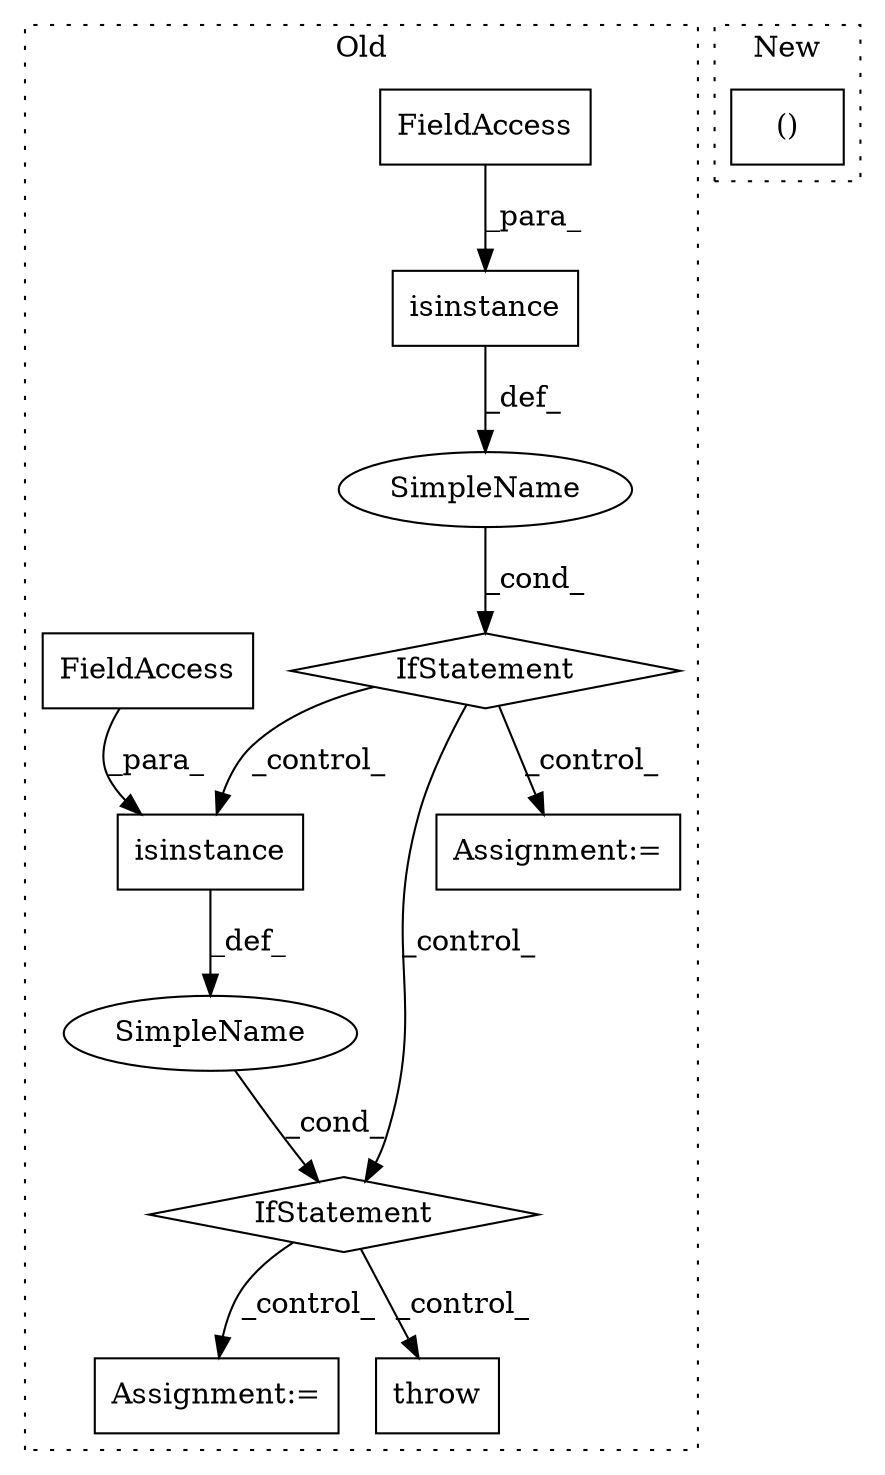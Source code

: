 digraph G {
subgraph cluster0 {
1 [label="isinstance" a="32" s="4518,4544" l="11,1" shape="box"];
3 [label="IfStatement" a="25" s="4514,4570" l="4,2" shape="diamond"];
4 [label="Assignment:=" a="7" s="4794" l="1" shape="box"];
5 [label="SimpleName" a="42" s="" l="" shape="ellipse"];
6 [label="FieldAccess" a="22" s="4531" l="13" shape="box"];
7 [label="Assignment:=" a="7" s="4686" l="1" shape="box"];
8 [label="IfStatement" a="25" s="4648,4671" l="4,2" shape="diamond"];
9 [label="SimpleName" a="42" s="" l="" shape="ellipse"];
10 [label="isinstance" a="32" s="4652,4670" l="11,1" shape="box"];
11 [label="FieldAccess" a="22" s="4665" l="5" shape="box"];
12 [label="throw" a="53" s="4721" l="6" shape="box"];
label = "Old";
style="dotted";
}
subgraph cluster1 {
2 [label="()" a="106" s="5048" l="15" shape="box"];
label = "New";
style="dotted";
}
1 -> 5 [label="_def_"];
3 -> 4 [label="_control_"];
3 -> 10 [label="_control_"];
3 -> 8 [label="_control_"];
5 -> 3 [label="_cond_"];
6 -> 1 [label="_para_"];
8 -> 7 [label="_control_"];
8 -> 12 [label="_control_"];
9 -> 8 [label="_cond_"];
10 -> 9 [label="_def_"];
11 -> 10 [label="_para_"];
}